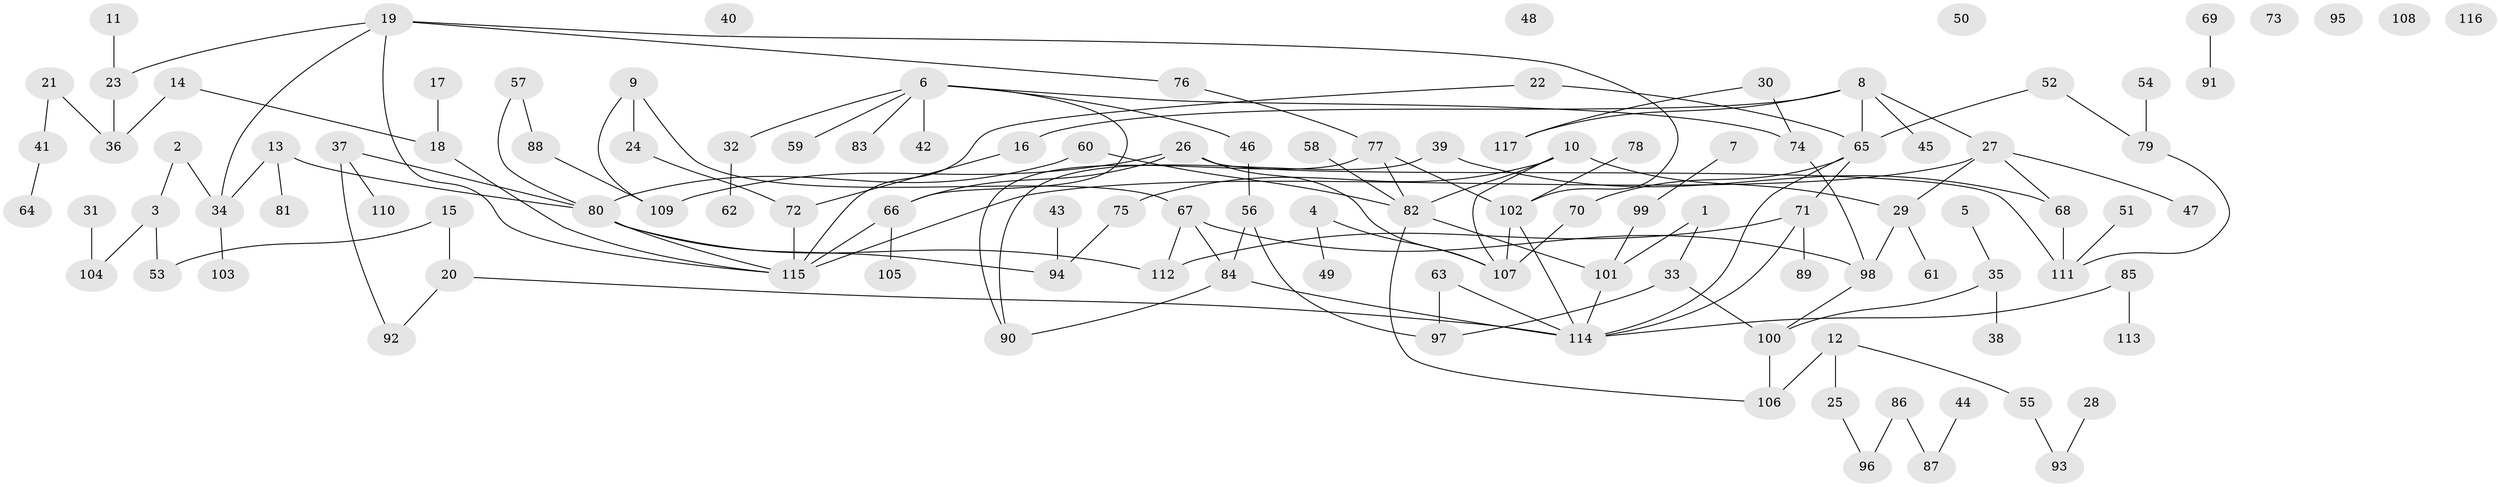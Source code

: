 // Generated by graph-tools (version 1.1) at 2025/25/03/09/25 03:25:12]
// undirected, 117 vertices, 141 edges
graph export_dot {
graph [start="1"]
  node [color=gray90,style=filled];
  1;
  2;
  3;
  4;
  5;
  6;
  7;
  8;
  9;
  10;
  11;
  12;
  13;
  14;
  15;
  16;
  17;
  18;
  19;
  20;
  21;
  22;
  23;
  24;
  25;
  26;
  27;
  28;
  29;
  30;
  31;
  32;
  33;
  34;
  35;
  36;
  37;
  38;
  39;
  40;
  41;
  42;
  43;
  44;
  45;
  46;
  47;
  48;
  49;
  50;
  51;
  52;
  53;
  54;
  55;
  56;
  57;
  58;
  59;
  60;
  61;
  62;
  63;
  64;
  65;
  66;
  67;
  68;
  69;
  70;
  71;
  72;
  73;
  74;
  75;
  76;
  77;
  78;
  79;
  80;
  81;
  82;
  83;
  84;
  85;
  86;
  87;
  88;
  89;
  90;
  91;
  92;
  93;
  94;
  95;
  96;
  97;
  98;
  99;
  100;
  101;
  102;
  103;
  104;
  105;
  106;
  107;
  108;
  109;
  110;
  111;
  112;
  113;
  114;
  115;
  116;
  117;
  1 -- 33;
  1 -- 101;
  2 -- 3;
  2 -- 34;
  3 -- 53;
  3 -- 104;
  4 -- 49;
  4 -- 107;
  5 -- 35;
  6 -- 32;
  6 -- 42;
  6 -- 46;
  6 -- 59;
  6 -- 66;
  6 -- 74;
  6 -- 83;
  7 -- 99;
  8 -- 16;
  8 -- 27;
  8 -- 45;
  8 -- 65;
  8 -- 117;
  9 -- 24;
  9 -- 67;
  9 -- 109;
  10 -- 29;
  10 -- 75;
  10 -- 82;
  10 -- 107;
  11 -- 23;
  12 -- 25;
  12 -- 55;
  12 -- 106;
  13 -- 34;
  13 -- 80;
  13 -- 81;
  14 -- 18;
  14 -- 36;
  15 -- 20;
  15 -- 53;
  16 -- 72;
  17 -- 18;
  18 -- 115;
  19 -- 23;
  19 -- 34;
  19 -- 76;
  19 -- 102;
  19 -- 115;
  20 -- 92;
  20 -- 114;
  21 -- 36;
  21 -- 41;
  22 -- 65;
  22 -- 115;
  23 -- 36;
  24 -- 72;
  25 -- 96;
  26 -- 66;
  26 -- 107;
  26 -- 109;
  26 -- 111;
  27 -- 29;
  27 -- 47;
  27 -- 68;
  27 -- 115;
  28 -- 93;
  29 -- 61;
  29 -- 98;
  30 -- 74;
  30 -- 117;
  31 -- 104;
  32 -- 62;
  33 -- 97;
  33 -- 100;
  34 -- 103;
  35 -- 38;
  35 -- 100;
  37 -- 80;
  37 -- 92;
  37 -- 110;
  39 -- 68;
  39 -- 90;
  41 -- 64;
  43 -- 94;
  44 -- 87;
  46 -- 56;
  51 -- 111;
  52 -- 65;
  52 -- 79;
  54 -- 79;
  55 -- 93;
  56 -- 84;
  56 -- 97;
  57 -- 80;
  57 -- 88;
  58 -- 82;
  60 -- 80;
  60 -- 82;
  63 -- 97;
  63 -- 114;
  65 -- 70;
  65 -- 71;
  65 -- 114;
  66 -- 105;
  66 -- 115;
  67 -- 84;
  67 -- 98;
  67 -- 112;
  68 -- 111;
  69 -- 91;
  70 -- 107;
  71 -- 89;
  71 -- 112;
  71 -- 114;
  72 -- 115;
  74 -- 98;
  75 -- 94;
  76 -- 77;
  77 -- 82;
  77 -- 90;
  77 -- 102;
  78 -- 102;
  79 -- 111;
  80 -- 94;
  80 -- 112;
  80 -- 115;
  82 -- 101;
  82 -- 106;
  84 -- 90;
  84 -- 114;
  85 -- 113;
  85 -- 114;
  86 -- 87;
  86 -- 96;
  88 -- 109;
  98 -- 100;
  99 -- 101;
  100 -- 106;
  101 -- 114;
  102 -- 107;
  102 -- 114;
}
